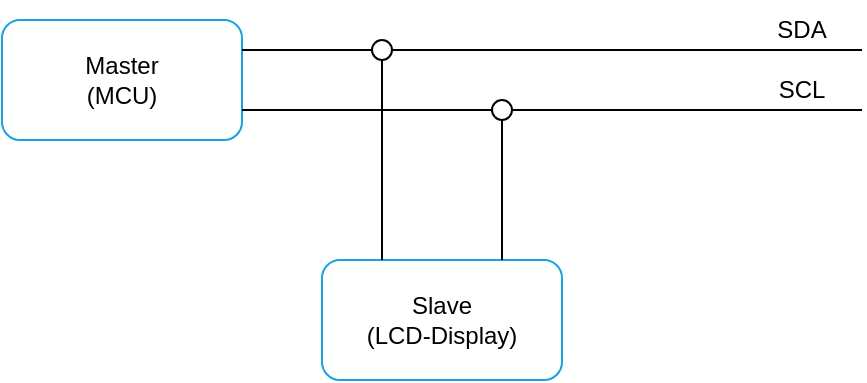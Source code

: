 <mxfile version="24.7.5">
  <diagram name="Seite-1" id="QBLZULU6C8_MBZ-O-W6B">
    <mxGraphModel dx="493" dy="289" grid="1" gridSize="10" guides="1" tooltips="1" connect="1" arrows="1" fold="1" page="1" pageScale="1" pageWidth="827" pageHeight="1169" math="0" shadow="0">
      <root>
        <mxCell id="0" />
        <mxCell id="1" parent="0" />
        <mxCell id="tDjQ95ZLs90dbmKaRWbV-1" value="Master&lt;div&gt;(MCU)&lt;/div&gt;" style="rounded=1;whiteSpace=wrap;html=1;strokeColor=#1BA1E2;" vertex="1" parent="1">
          <mxGeometry x="160" y="210" width="120" height="60" as="geometry" />
        </mxCell>
        <mxCell id="tDjQ95ZLs90dbmKaRWbV-2" value="Slave&lt;div&gt;(LCD-Display)&lt;/div&gt;" style="rounded=1;whiteSpace=wrap;html=1;strokeColor=#1BA1E2;" vertex="1" parent="1">
          <mxGeometry x="320" y="330" width="120" height="60" as="geometry" />
        </mxCell>
        <mxCell id="tDjQ95ZLs90dbmKaRWbV-3" value="" style="endArrow=none;html=1;rounded=0;exitX=1;exitY=0.25;exitDx=0;exitDy=0;" edge="1" parent="1" source="tDjQ95ZLs90dbmKaRWbV-1">
          <mxGeometry width="50" height="50" relative="1" as="geometry">
            <mxPoint x="390" y="340" as="sourcePoint" />
            <mxPoint x="590" y="225" as="targetPoint" />
          </mxGeometry>
        </mxCell>
        <mxCell id="tDjQ95ZLs90dbmKaRWbV-4" value="" style="endArrow=none;html=1;rounded=0;exitX=1;exitY=0.75;exitDx=0;exitDy=0;" edge="1" parent="1" source="tDjQ95ZLs90dbmKaRWbV-1">
          <mxGeometry width="50" height="50" relative="1" as="geometry">
            <mxPoint x="290" y="250" as="sourcePoint" />
            <mxPoint x="590" y="255" as="targetPoint" />
          </mxGeometry>
        </mxCell>
        <mxCell id="tDjQ95ZLs90dbmKaRWbV-5" value="" style="endArrow=none;html=1;rounded=0;exitX=0.25;exitY=0;exitDx=0;exitDy=0;" edge="1" parent="1" source="tDjQ95ZLs90dbmKaRWbV-2">
          <mxGeometry width="50" height="50" relative="1" as="geometry">
            <mxPoint x="390" y="340" as="sourcePoint" />
            <mxPoint x="350" y="225" as="targetPoint" />
          </mxGeometry>
        </mxCell>
        <mxCell id="tDjQ95ZLs90dbmKaRWbV-6" value="" style="endArrow=none;html=1;rounded=0;exitX=0.75;exitY=0;exitDx=0;exitDy=0;startSize=6;" edge="1" parent="1" source="tDjQ95ZLs90dbmKaRWbV-2">
          <mxGeometry width="50" height="50" relative="1" as="geometry">
            <mxPoint x="400" y="360" as="sourcePoint" />
            <mxPoint x="410" y="255" as="targetPoint" />
          </mxGeometry>
        </mxCell>
        <mxCell id="tDjQ95ZLs90dbmKaRWbV-7" value="" style="ellipse;whiteSpace=wrap;html=1;aspect=fixed;" vertex="1" parent="1">
          <mxGeometry x="405" y="250" width="10" height="10" as="geometry" />
        </mxCell>
        <mxCell id="tDjQ95ZLs90dbmKaRWbV-11" value="" style="ellipse;whiteSpace=wrap;html=1;aspect=fixed;" vertex="1" parent="1">
          <mxGeometry x="345" y="220" width="10" height="10" as="geometry" />
        </mxCell>
        <mxCell id="tDjQ95ZLs90dbmKaRWbV-13" value="SDA" style="text;html=1;align=center;verticalAlign=middle;whiteSpace=wrap;rounded=0;" vertex="1" parent="1">
          <mxGeometry x="530" y="200" width="60" height="30" as="geometry" />
        </mxCell>
        <mxCell id="tDjQ95ZLs90dbmKaRWbV-14" value="SCL" style="text;html=1;align=center;verticalAlign=middle;whiteSpace=wrap;rounded=0;" vertex="1" parent="1">
          <mxGeometry x="530" y="230" width="60" height="30" as="geometry" />
        </mxCell>
      </root>
    </mxGraphModel>
  </diagram>
</mxfile>
